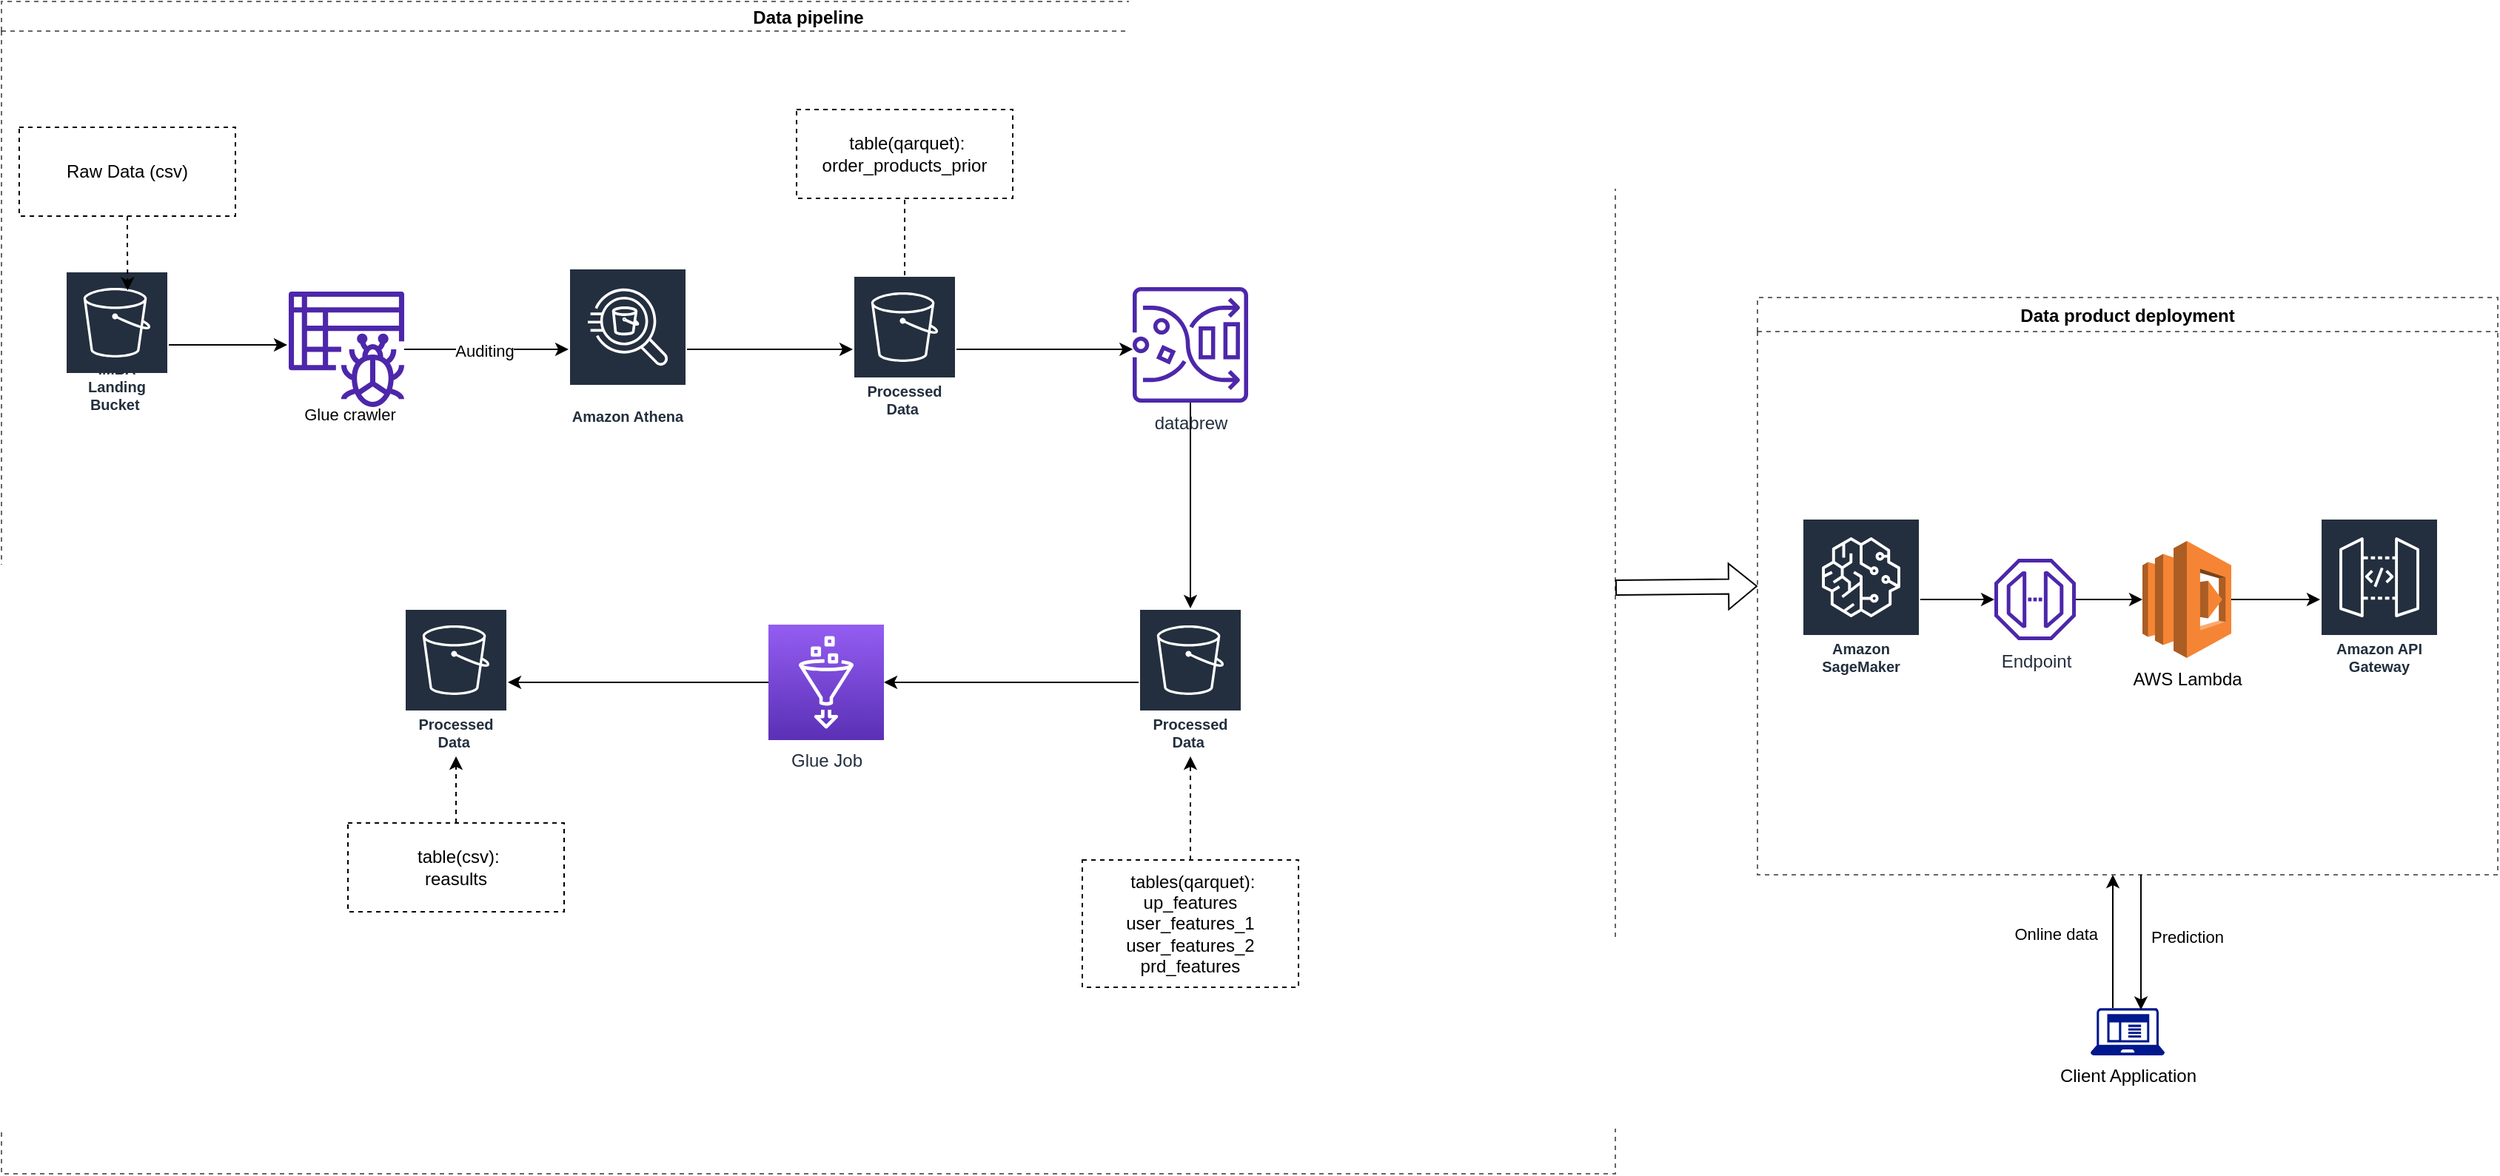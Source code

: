 <mxfile version="20.1.4" type="device"><diagram id="s1FdNE1LKcIQbwZz_etH" name="Page-1"><mxGraphModel dx="2845" dy="1188" grid="0" gridSize="10" guides="1" tooltips="1" connect="1" arrows="1" fold="1" page="1" pageScale="1" pageWidth="1169" pageHeight="827" math="0" shadow="0"><root><mxCell id="0"/><mxCell id="1" parent="0"/><mxCell id="IwL_094F3RH2lfJxqWgR-10" value="Data pipeline" style="swimlane;startSize=20;dashed=1;opacity=60;" parent="1" vertex="1"><mxGeometry x="-1104" y="11" width="1090" height="792" as="geometry"><mxRectangle x="40" y="190" width="60" height="30" as="alternateBounds"/></mxGeometry></mxCell><mxCell id="IwL_094F3RH2lfJxqWgR-2" value="IMBA Landing Bucket&amp;nbsp;" style="sketch=0;outlineConnect=0;fontColor=#232F3E;gradientColor=none;strokeColor=#ffffff;fillColor=#232F3E;dashed=0;verticalLabelPosition=middle;verticalAlign=bottom;align=center;html=1;whiteSpace=wrap;fontSize=10;fontStyle=1;spacing=3;shape=mxgraph.aws4.productIcon;prIcon=mxgraph.aws4.s3;" parent="IwL_094F3RH2lfJxqWgR-10" vertex="1"><mxGeometry x="43" y="182" width="70" height="100" as="geometry"/></mxCell><mxCell id="IwL_094F3RH2lfJxqWgR-4" value="Glue crawler" style="edgeStyle=orthogonalEdgeStyle;rounded=0;orthogonalLoop=1;jettySize=auto;html=1;" parent="IwL_094F3RH2lfJxqWgR-10" source="IwL_094F3RH2lfJxqWgR-2" edge="1"><mxGeometry x="1" y="-62" relative="1" as="geometry"><mxPoint x="41" y="-15" as="offset"/><mxPoint x="193" y="232" as="targetPoint"/></mxGeometry></mxCell><mxCell id="IwL_094F3RH2lfJxqWgR-30" style="edgeStyle=orthogonalEdgeStyle;rounded=0;orthogonalLoop=1;jettySize=auto;html=1;" parent="IwL_094F3RH2lfJxqWgR-10" source="IwL_094F3RH2lfJxqWgR-5" target="IwL_094F3RH2lfJxqWgR-29" edge="1"><mxGeometry relative="1" as="geometry"/></mxCell><mxCell id="IwL_094F3RH2lfJxqWgR-5" value="databrew" style="sketch=0;outlineConnect=0;fontColor=#232F3E;gradientColor=none;fillColor=#4D27AA;strokeColor=none;dashed=0;verticalLabelPosition=bottom;verticalAlign=top;align=center;html=1;fontSize=12;fontStyle=0;aspect=fixed;pointerEvents=1;shape=mxgraph.aws4.glue_databrew;" parent="IwL_094F3RH2lfJxqWgR-10" vertex="1"><mxGeometry x="764" y="193" width="78" height="78" as="geometry"/></mxCell><mxCell id="aaewWVfxdqYwZi5ihscK-11" style="edgeStyle=orthogonalEdgeStyle;rounded=0;orthogonalLoop=1;jettySize=auto;html=1;" edge="1" parent="IwL_094F3RH2lfJxqWgR-10" source="IwL_094F3RH2lfJxqWgR-7" target="aaewWVfxdqYwZi5ihscK-10"><mxGeometry relative="1" as="geometry"/></mxCell><mxCell id="IwL_094F3RH2lfJxqWgR-7" value="Amazon Athena" style="sketch=0;outlineConnect=0;fontColor=#232F3E;gradientColor=none;strokeColor=#ffffff;fillColor=#232F3E;dashed=0;verticalLabelPosition=middle;verticalAlign=bottom;align=center;html=1;whiteSpace=wrap;fontSize=10;fontStyle=1;spacing=3;shape=mxgraph.aws4.productIcon;prIcon=mxgraph.aws4.athena;" parent="IwL_094F3RH2lfJxqWgR-10" vertex="1"><mxGeometry x="383" y="180" width="80" height="110" as="geometry"/></mxCell><mxCell id="IwL_094F3RH2lfJxqWgR-8" style="edgeStyle=orthogonalEdgeStyle;rounded=0;orthogonalLoop=1;jettySize=auto;html=1;" parent="IwL_094F3RH2lfJxqWgR-10" source="aaewWVfxdqYwZi5ihscK-5" target="IwL_094F3RH2lfJxqWgR-7" edge="1"><mxGeometry relative="1" as="geometry"><mxPoint x="233" y="282" as="sourcePoint"/></mxGeometry></mxCell><mxCell id="aaewWVfxdqYwZi5ihscK-6" value="Auditing" style="edgeLabel;html=1;align=center;verticalAlign=middle;resizable=0;points=[];" vertex="1" connectable="0" parent="IwL_094F3RH2lfJxqWgR-8"><mxGeometry x="-0.024" y="-1" relative="1" as="geometry"><mxPoint as="offset"/></mxGeometry></mxCell><mxCell id="aaewWVfxdqYwZi5ihscK-2" style="edgeStyle=orthogonalEdgeStyle;rounded=0;orthogonalLoop=1;jettySize=auto;html=1;" edge="1" parent="IwL_094F3RH2lfJxqWgR-10" source="IwL_094F3RH2lfJxqWgR-29" target="aaewWVfxdqYwZi5ihscK-1"><mxGeometry relative="1" as="geometry"/></mxCell><mxCell id="IwL_094F3RH2lfJxqWgR-29" value="Processed Data&amp;nbsp;" style="sketch=0;outlineConnect=0;fontColor=#232F3E;gradientColor=none;strokeColor=#ffffff;fillColor=#232F3E;dashed=0;verticalLabelPosition=middle;verticalAlign=bottom;align=center;html=1;whiteSpace=wrap;fontSize=10;fontStyle=1;spacing=3;shape=mxgraph.aws4.productIcon;prIcon=mxgraph.aws4.s3;" parent="IwL_094F3RH2lfJxqWgR-10" vertex="1"><mxGeometry x="768" y="410" width="70" height="100" as="geometry"/></mxCell><mxCell id="aaewWVfxdqYwZi5ihscK-4" style="edgeStyle=orthogonalEdgeStyle;rounded=0;orthogonalLoop=1;jettySize=auto;html=1;" edge="1" parent="IwL_094F3RH2lfJxqWgR-10" source="aaewWVfxdqYwZi5ihscK-1" target="aaewWVfxdqYwZi5ihscK-3"><mxGeometry relative="1" as="geometry"/></mxCell><mxCell id="aaewWVfxdqYwZi5ihscK-1" value="Glue Job" style="sketch=0;points=[[0,0,0],[0.25,0,0],[0.5,0,0],[0.75,0,0],[1,0,0],[0,1,0],[0.25,1,0],[0.5,1,0],[0.75,1,0],[1,1,0],[0,0.25,0],[0,0.5,0],[0,0.75,0],[1,0.25,0],[1,0.5,0],[1,0.75,0]];outlineConnect=0;fontColor=#232F3E;gradientColor=#945DF2;gradientDirection=north;fillColor=#5A30B5;strokeColor=#ffffff;dashed=0;verticalLabelPosition=bottom;verticalAlign=top;align=center;html=1;fontSize=12;fontStyle=0;aspect=fixed;shape=mxgraph.aws4.resourceIcon;resIcon=mxgraph.aws4.glue;" vertex="1" parent="IwL_094F3RH2lfJxqWgR-10"><mxGeometry x="518" y="421" width="78" height="78" as="geometry"/></mxCell><mxCell id="aaewWVfxdqYwZi5ihscK-3" value="Processed Data&amp;nbsp;" style="sketch=0;outlineConnect=0;fontColor=#232F3E;gradientColor=none;strokeColor=#ffffff;fillColor=#232F3E;dashed=0;verticalLabelPosition=middle;verticalAlign=bottom;align=center;html=1;whiteSpace=wrap;fontSize=10;fontStyle=1;spacing=3;shape=mxgraph.aws4.productIcon;prIcon=mxgraph.aws4.s3;" vertex="1" parent="IwL_094F3RH2lfJxqWgR-10"><mxGeometry x="272" y="410" width="70" height="100" as="geometry"/></mxCell><mxCell id="aaewWVfxdqYwZi5ihscK-5" value="" style="sketch=0;outlineConnect=0;fontColor=#232F3E;gradientColor=none;fillColor=#4D27AA;strokeColor=none;dashed=0;verticalLabelPosition=bottom;verticalAlign=top;align=center;html=1;fontSize=12;fontStyle=0;aspect=fixed;pointerEvents=1;shape=mxgraph.aws4.glue_crawlers;" vertex="1" parent="IwL_094F3RH2lfJxqWgR-10"><mxGeometry x="194" y="196" width="78" height="78" as="geometry"/></mxCell><mxCell id="aaewWVfxdqYwZi5ihscK-20" style="edgeStyle=orthogonalEdgeStyle;rounded=0;orthogonalLoop=1;jettySize=auto;html=1;entryX=0.002;entryY=0.538;entryDx=0;entryDy=0;entryPerimeter=0;" edge="1" parent="IwL_094F3RH2lfJxqWgR-10" source="aaewWVfxdqYwZi5ihscK-10" target="IwL_094F3RH2lfJxqWgR-5"><mxGeometry relative="1" as="geometry"/></mxCell><mxCell id="aaewWVfxdqYwZi5ihscK-10" value="Processed Data&amp;nbsp;" style="sketch=0;outlineConnect=0;fontColor=#232F3E;gradientColor=none;strokeColor=#ffffff;fillColor=#232F3E;dashed=0;verticalLabelPosition=middle;verticalAlign=bottom;align=center;html=1;whiteSpace=wrap;fontSize=10;fontStyle=1;spacing=3;shape=mxgraph.aws4.productIcon;prIcon=mxgraph.aws4.s3;" vertex="1" parent="IwL_094F3RH2lfJxqWgR-10"><mxGeometry x="575" y="185" width="70" height="100" as="geometry"/></mxCell><mxCell id="aaewWVfxdqYwZi5ihscK-16" value="&amp;nbsp;table(qarquet):&lt;br&gt;order_products_prior" style="whiteSpace=wrap;html=1;align=center;verticalAlign=middle;treeFolding=1;treeMoving=1;newEdgeStyle={&quot;edgeStyle&quot;:&quot;elbowEdgeStyle&quot;,&quot;startArrow&quot;:&quot;none&quot;,&quot;endArrow&quot;:&quot;none&quot;};dashed=1;" vertex="1" collapsed="1" parent="IwL_094F3RH2lfJxqWgR-10"><mxGeometry x="537" y="73" width="146" height="60" as="geometry"/></mxCell><mxCell id="aaewWVfxdqYwZi5ihscK-17" value="" style="edgeStyle=elbowEdgeStyle;elbow=vertical;startArrow=none;endArrow=none;rounded=0;dashed=1;" edge="1" target="aaewWVfxdqYwZi5ihscK-16" parent="IwL_094F3RH2lfJxqWgR-10" source="aaewWVfxdqYwZi5ihscK-10"><mxGeometry relative="1" as="geometry"><mxPoint x="557" y="27" as="sourcePoint"/></mxGeometry></mxCell><mxCell id="aaewWVfxdqYwZi5ihscK-19" style="edgeStyle=orthogonalEdgeStyle;rounded=0;orthogonalLoop=1;jettySize=auto;html=1;entryX=0.603;entryY=0.133;entryDx=0;entryDy=0;entryPerimeter=0;dashed=1;" edge="1" parent="IwL_094F3RH2lfJxqWgR-10" source="aaewWVfxdqYwZi5ihscK-18" target="IwL_094F3RH2lfJxqWgR-2"><mxGeometry relative="1" as="geometry"/></mxCell><mxCell id="aaewWVfxdqYwZi5ihscK-18" value="Raw Data (csv)" style="whiteSpace=wrap;html=1;align=center;verticalAlign=middle;treeFolding=1;treeMoving=1;newEdgeStyle={&quot;edgeStyle&quot;:&quot;elbowEdgeStyle&quot;,&quot;startArrow&quot;:&quot;none&quot;,&quot;endArrow&quot;:&quot;none&quot;};dashed=1;" vertex="1" collapsed="1" parent="IwL_094F3RH2lfJxqWgR-10"><mxGeometry x="12" y="85" width="146" height="60" as="geometry"/></mxCell><mxCell id="aaewWVfxdqYwZi5ihscK-22" style="edgeStyle=orthogonalEdgeStyle;rounded=0;orthogonalLoop=1;jettySize=auto;html=1;dashed=1;" edge="1" parent="IwL_094F3RH2lfJxqWgR-10" source="aaewWVfxdqYwZi5ihscK-21" target="IwL_094F3RH2lfJxqWgR-29"><mxGeometry relative="1" as="geometry"/></mxCell><mxCell id="aaewWVfxdqYwZi5ihscK-21" value="&amp;nbsp;tables(qarquet):&lt;br&gt;up_features&lt;br&gt;user_features_1&lt;br&gt;user_features_2&lt;br&gt;prd_features" style="whiteSpace=wrap;html=1;align=center;verticalAlign=middle;treeFolding=1;treeMoving=1;newEdgeStyle={&quot;edgeStyle&quot;:&quot;elbowEdgeStyle&quot;,&quot;startArrow&quot;:&quot;none&quot;,&quot;endArrow&quot;:&quot;none&quot;};dashed=1;" vertex="1" collapsed="1" parent="IwL_094F3RH2lfJxqWgR-10"><mxGeometry x="730" y="580" width="146" height="86" as="geometry"/></mxCell><mxCell id="aaewWVfxdqYwZi5ihscK-24" style="edgeStyle=orthogonalEdgeStyle;rounded=0;orthogonalLoop=1;jettySize=auto;html=1;dashed=1;" edge="1" parent="IwL_094F3RH2lfJxqWgR-10" source="aaewWVfxdqYwZi5ihscK-23" target="aaewWVfxdqYwZi5ihscK-3"><mxGeometry relative="1" as="geometry"/></mxCell><mxCell id="aaewWVfxdqYwZi5ihscK-23" value="&amp;nbsp;table(csv):&lt;br&gt;reasults" style="whiteSpace=wrap;html=1;align=center;verticalAlign=middle;treeFolding=1;treeMoving=1;newEdgeStyle={&quot;edgeStyle&quot;:&quot;elbowEdgeStyle&quot;,&quot;startArrow&quot;:&quot;none&quot;,&quot;endArrow&quot;:&quot;none&quot;};dashed=1;" vertex="1" collapsed="1" parent="IwL_094F3RH2lfJxqWgR-10"><mxGeometry x="234" y="555" width="146" height="60" as="geometry"/></mxCell><mxCell id="IwL_094F3RH2lfJxqWgR-13" value="" style="shape=flexArrow;endArrow=classic;html=1;rounded=0;exitX=1;exitY=0.5;exitDx=0;exitDy=0;entryX=0;entryY=0.5;entryDx=0;entryDy=0;" parent="1" source="IwL_094F3RH2lfJxqWgR-10" target="IwL_094F3RH2lfJxqWgR-14" edge="1"><mxGeometry width="50" height="50" relative="1" as="geometry"><mxPoint x="460" y="380" as="sourcePoint"/><mxPoint x="610" y="365" as="targetPoint"/></mxGeometry></mxCell><mxCell id="IwL_094F3RH2lfJxqWgR-14" value="Data product deployment" style="swimlane;dashed=1;opacity=60;" parent="1" vertex="1"><mxGeometry x="82" y="211" width="500" height="390" as="geometry"><mxRectangle x="610" y="190" width="190" height="30" as="alternateBounds"/></mxGeometry></mxCell><mxCell id="IwL_094F3RH2lfJxqWgR-15" value="Amazon SageMaker" style="sketch=0;outlineConnect=0;fontColor=#232F3E;gradientColor=none;strokeColor=#ffffff;fillColor=#232F3E;dashed=0;verticalLabelPosition=middle;verticalAlign=bottom;align=center;html=1;whiteSpace=wrap;fontSize=10;fontStyle=1;spacing=3;shape=mxgraph.aws4.productIcon;prIcon=mxgraph.aws4.sagemaker;" parent="IwL_094F3RH2lfJxqWgR-14" vertex="1"><mxGeometry x="30" y="149" width="80" height="110" as="geometry"/></mxCell><mxCell id="IwL_094F3RH2lfJxqWgR-20" style="edgeStyle=orthogonalEdgeStyle;rounded=0;orthogonalLoop=1;jettySize=auto;html=1;" parent="IwL_094F3RH2lfJxqWgR-14" source="IwL_094F3RH2lfJxqWgR-16" target="IwL_094F3RH2lfJxqWgR-19" edge="1"><mxGeometry relative="1" as="geometry"/></mxCell><mxCell id="IwL_094F3RH2lfJxqWgR-16" value="Endpoint" style="sketch=0;outlineConnect=0;fontColor=#232F3E;gradientColor=none;fillColor=#4D27AA;strokeColor=none;dashed=0;verticalLabelPosition=bottom;verticalAlign=top;align=center;html=1;fontSize=12;fontStyle=0;aspect=fixed;pointerEvents=1;shape=mxgraph.aws4.endpoint;" parent="IwL_094F3RH2lfJxqWgR-14" vertex="1"><mxGeometry x="160" y="176.5" width="55" height="55" as="geometry"/></mxCell><mxCell id="IwL_094F3RH2lfJxqWgR-23" style="edgeStyle=orthogonalEdgeStyle;rounded=0;orthogonalLoop=1;jettySize=auto;html=1;" parent="IwL_094F3RH2lfJxqWgR-14" source="IwL_094F3RH2lfJxqWgR-19" target="IwL_094F3RH2lfJxqWgR-22" edge="1"><mxGeometry relative="1" as="geometry"/></mxCell><mxCell id="IwL_094F3RH2lfJxqWgR-19" value="AWS Lambda" style="outlineConnect=0;dashed=0;verticalLabelPosition=bottom;verticalAlign=top;align=center;html=1;shape=mxgraph.aws3.lambda;fillColor=#F58534;gradientColor=none;" parent="IwL_094F3RH2lfJxqWgR-14" vertex="1"><mxGeometry x="260" y="164.5" width="60" height="79" as="geometry"/></mxCell><mxCell id="IwL_094F3RH2lfJxqWgR-21" value="" style="endArrow=classic;html=1;rounded=0;" parent="IwL_094F3RH2lfJxqWgR-14" source="IwL_094F3RH2lfJxqWgR-15" target="IwL_094F3RH2lfJxqWgR-16" edge="1"><mxGeometry width="50" height="50" relative="1" as="geometry"><mxPoint x="10" y="220" as="sourcePoint"/><mxPoint x="60" y="170" as="targetPoint"/></mxGeometry></mxCell><mxCell id="IwL_094F3RH2lfJxqWgR-22" value="Amazon API Gateway" style="sketch=0;outlineConnect=0;fontColor=#232F3E;gradientColor=none;strokeColor=#ffffff;fillColor=#232F3E;dashed=0;verticalLabelPosition=middle;verticalAlign=bottom;align=center;html=1;whiteSpace=wrap;fontSize=10;fontStyle=1;spacing=3;shape=mxgraph.aws4.productIcon;prIcon=mxgraph.aws4.api_gateway;" parent="IwL_094F3RH2lfJxqWgR-14" vertex="1"><mxGeometry x="380" y="149" width="80" height="110" as="geometry"/></mxCell><mxCell id="IwL_094F3RH2lfJxqWgR-24" value="Client Application" style="sketch=0;aspect=fixed;pointerEvents=1;shadow=0;dashed=0;html=1;strokeColor=none;labelPosition=center;verticalLabelPosition=bottom;verticalAlign=top;align=center;fillColor=#00188D;shape=mxgraph.mscae.enterprise.client_application" parent="1" vertex="1"><mxGeometry x="307" y="691" width="50" height="32" as="geometry"/></mxCell><mxCell id="IwL_094F3RH2lfJxqWgR-25" value="" style="endArrow=classic;html=1;rounded=0;exitX=0.3;exitY=0;exitDx=0;exitDy=0;exitPerimeter=0;" parent="1" source="IwL_094F3RH2lfJxqWgR-24" edge="1"><mxGeometry width="50" height="50" relative="1" as="geometry"><mxPoint x="222" y="481" as="sourcePoint"/><mxPoint x="322" y="601" as="targetPoint"/></mxGeometry></mxCell><mxCell id="IwL_094F3RH2lfJxqWgR-26" value="Online data" style="edgeLabel;html=1;align=right;verticalAlign=middle;resizable=0;points=[];labelPosition=left;verticalLabelPosition=middle;" parent="IwL_094F3RH2lfJxqWgR-25" vertex="1" connectable="0"><mxGeometry x="0.04" y="1" relative="1" as="geometry"><mxPoint x="-9" y="-3" as="offset"/></mxGeometry></mxCell><mxCell id="IwL_094F3RH2lfJxqWgR-27" value="" style="endArrow=classic;html=1;rounded=0;entryX=0.68;entryY=0.038;entryDx=0;entryDy=0;entryPerimeter=0;" parent="1" target="IwL_094F3RH2lfJxqWgR-24" edge="1"><mxGeometry width="50" height="50" relative="1" as="geometry"><mxPoint x="341" y="601" as="sourcePoint"/><mxPoint x="272" y="431" as="targetPoint"/></mxGeometry></mxCell><mxCell id="IwL_094F3RH2lfJxqWgR-28" value="Prediction" style="edgeLabel;html=1;align=center;verticalAlign=middle;resizable=0;points=[];" parent="IwL_094F3RH2lfJxqWgR-27" vertex="1" connectable="0"><mxGeometry x="-0.075" relative="1" as="geometry"><mxPoint x="31" as="offset"/></mxGeometry></mxCell></root></mxGraphModel></diagram></mxfile>
